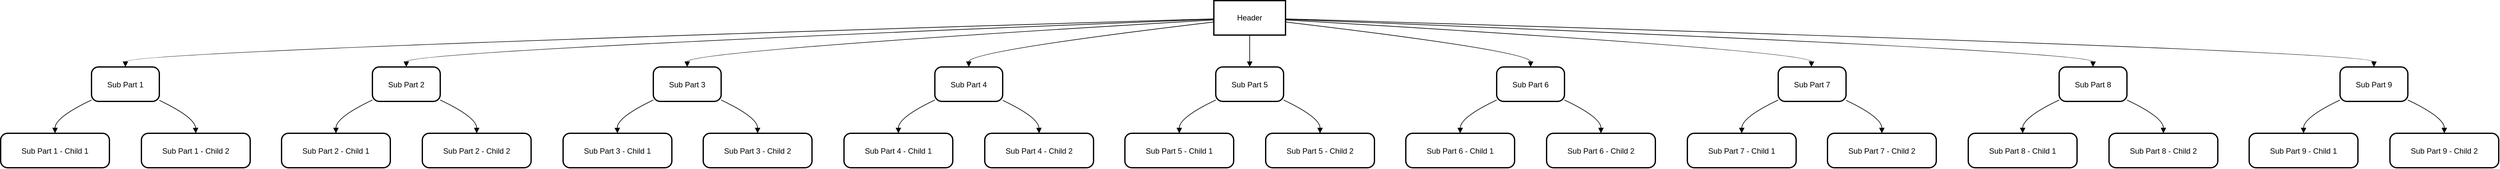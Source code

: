 <mxfile version="26.1.3">
  <diagram name="Page-1" id="efU3s8v4zV9hS0vFC0yN">
    <mxGraphModel>
      <root>
        <mxCell id="0" />
        <mxCell id="1" parent="0" />
        <mxCell id="2" value="Header" style="whiteSpace=wrap;strokeWidth=2;" vertex="1" parent="1">
          <mxGeometry x="1904" y="8" width="112" height="54" as="geometry" />
        </mxCell>
        <mxCell id="3" value="Sub Part 1" style="rounded=1;arcSize=20;strokeWidth=2" vertex="1" parent="1">
          <mxGeometry x="150" y="112" width="106" height="54" as="geometry" />
        </mxCell>
        <mxCell id="4" value="Sub Part 1 - Child 1" style="rounded=1;arcSize=20;strokeWidth=2" vertex="1" parent="1">
          <mxGeometry x="8" y="216" width="170" height="54" as="geometry" />
        </mxCell>
        <mxCell id="5" value="Sub Part 1 - Child 2" style="rounded=1;arcSize=20;strokeWidth=2" vertex="1" parent="1">
          <mxGeometry x="228" y="216" width="170" height="54" as="geometry" />
        </mxCell>
        <mxCell id="6" value="Sub Part 2" style="rounded=1;arcSize=20;strokeWidth=2" vertex="1" parent="1">
          <mxGeometry x="589" y="112" width="106" height="54" as="geometry" />
        </mxCell>
        <mxCell id="7" value="Sub Part 2 - Child 1" style="rounded=1;arcSize=20;strokeWidth=2" vertex="1" parent="1">
          <mxGeometry x="447" y="216" width="170" height="54" as="geometry" />
        </mxCell>
        <mxCell id="8" value="Sub Part 2 - Child 2" style="rounded=1;arcSize=20;strokeWidth=2" vertex="1" parent="1">
          <mxGeometry x="667" y="216" width="170" height="54" as="geometry" />
        </mxCell>
        <mxCell id="9" value="Sub Part 3" style="rounded=1;arcSize=20;strokeWidth=2" vertex="1" parent="1">
          <mxGeometry x="1028" y="112" width="106" height="54" as="geometry" />
        </mxCell>
        <mxCell id="10" value="Sub Part 3 - Child 1" style="rounded=1;arcSize=20;strokeWidth=2" vertex="1" parent="1">
          <mxGeometry x="887" y="216" width="170" height="54" as="geometry" />
        </mxCell>
        <mxCell id="11" value="Sub Part 3 - Child 2" style="rounded=1;arcSize=20;strokeWidth=2" vertex="1" parent="1">
          <mxGeometry x="1106" y="216" width="170" height="54" as="geometry" />
        </mxCell>
        <mxCell id="12" value="Sub Part 4" style="rounded=1;arcSize=20;strokeWidth=2" vertex="1" parent="1">
          <mxGeometry x="1468" y="112" width="106" height="54" as="geometry" />
        </mxCell>
        <mxCell id="13" value="Sub Part 4 - Child 1" style="rounded=1;arcSize=20;strokeWidth=2" vertex="1" parent="1">
          <mxGeometry x="1326" y="216" width="170" height="54" as="geometry" />
        </mxCell>
        <mxCell id="14" value="Sub Part 4 - Child 2" style="rounded=1;arcSize=20;strokeWidth=2" vertex="1" parent="1">
          <mxGeometry x="1546" y="216" width="170" height="54" as="geometry" />
        </mxCell>
        <mxCell id="15" value="Sub Part 5" style="rounded=1;arcSize=20;strokeWidth=2" vertex="1" parent="1">
          <mxGeometry x="1907" y="112" width="106" height="54" as="geometry" />
        </mxCell>
        <mxCell id="16" value="Sub Part 5 - Child 1" style="rounded=1;arcSize=20;strokeWidth=2" vertex="1" parent="1">
          <mxGeometry x="1765" y="216" width="170" height="54" as="geometry" />
        </mxCell>
        <mxCell id="17" value="Sub Part 5 - Child 2" style="rounded=1;arcSize=20;strokeWidth=2" vertex="1" parent="1">
          <mxGeometry x="1985" y="216" width="170" height="54" as="geometry" />
        </mxCell>
        <mxCell id="18" value="Sub Part 6" style="rounded=1;arcSize=20;strokeWidth=2" vertex="1" parent="1">
          <mxGeometry x="2346" y="112" width="106" height="54" as="geometry" />
        </mxCell>
        <mxCell id="19" value="Sub Part 6 - Child 1" style="rounded=1;arcSize=20;strokeWidth=2" vertex="1" parent="1">
          <mxGeometry x="2204" y="216" width="170" height="54" as="geometry" />
        </mxCell>
        <mxCell id="20" value="Sub Part 6 - Child 2" style="rounded=1;arcSize=20;strokeWidth=2" vertex="1" parent="1">
          <mxGeometry x="2424" y="216" width="170" height="54" as="geometry" />
        </mxCell>
        <mxCell id="21" value="Sub Part 7" style="rounded=1;arcSize=20;strokeWidth=2" vertex="1" parent="1">
          <mxGeometry x="2786" y="112" width="106" height="54" as="geometry" />
        </mxCell>
        <mxCell id="22" value="Sub Part 7 - Child 1" style="rounded=1;arcSize=20;strokeWidth=2" vertex="1" parent="1">
          <mxGeometry x="2644" y="216" width="170" height="54" as="geometry" />
        </mxCell>
        <mxCell id="23" value="Sub Part 7 - Child 2" style="rounded=1;arcSize=20;strokeWidth=2" vertex="1" parent="1">
          <mxGeometry x="2863" y="216" width="170" height="54" as="geometry" />
        </mxCell>
        <mxCell id="24" value="Sub Part 8" style="rounded=1;arcSize=20;strokeWidth=2" vertex="1" parent="1">
          <mxGeometry x="3225" y="112" width="106" height="54" as="geometry" />
        </mxCell>
        <mxCell id="25" value="Sub Part 8 - Child 1" style="rounded=1;arcSize=20;strokeWidth=2" vertex="1" parent="1">
          <mxGeometry x="3083" y="216" width="170" height="54" as="geometry" />
        </mxCell>
        <mxCell id="26" value="Sub Part 8 - Child 2" style="rounded=1;arcSize=20;strokeWidth=2" vertex="1" parent="1">
          <mxGeometry x="3303" y="216" width="170" height="54" as="geometry" />
        </mxCell>
        <mxCell id="27" value="Sub Part 9" style="rounded=1;arcSize=20;strokeWidth=2" vertex="1" parent="1">
          <mxGeometry x="3664" y="112" width="106" height="54" as="geometry" />
        </mxCell>
        <mxCell id="28" value="Sub Part 9 - Child 1" style="rounded=1;arcSize=20;strokeWidth=2" vertex="1" parent="1">
          <mxGeometry x="3522" y="216" width="170" height="54" as="geometry" />
        </mxCell>
        <mxCell id="29" value="Sub Part 9 - Child 2" style="rounded=1;arcSize=20;strokeWidth=2" vertex="1" parent="1">
          <mxGeometry x="3742" y="216" width="170" height="54" as="geometry" />
        </mxCell>
        <mxCell id="30" value="" style="curved=1;startArrow=none;endArrow=block;exitX=0;exitY=0.53;entryX=0.5;entryY=0;" edge="1" parent="1" source="2" target="3">
          <mxGeometry relative="1" as="geometry">
            <Array as="points">
              <mxPoint x="203" y="87" />
            </Array>
          </mxGeometry>
        </mxCell>
        <mxCell id="31" value="" style="curved=1;startArrow=none;endArrow=block;exitX=0;exitY=0.96;entryX=0.5;entryY=0;" edge="1" parent="1" source="3" target="4">
          <mxGeometry relative="1" as="geometry">
            <Array as="points">
              <mxPoint x="93" y="191" />
            </Array>
          </mxGeometry>
        </mxCell>
        <mxCell id="32" value="" style="curved=1;startArrow=none;endArrow=block;exitX=0.99;exitY=0.96;entryX=0.5;entryY=0;" edge="1" parent="1" source="3" target="5">
          <mxGeometry relative="1" as="geometry">
            <Array as="points">
              <mxPoint x="312" y="191" />
            </Array>
          </mxGeometry>
        </mxCell>
        <mxCell id="33" value="" style="curved=1;startArrow=none;endArrow=block;exitX=0;exitY=0.54;entryX=0.5;entryY=0;" edge="1" parent="1" source="2" target="6">
          <mxGeometry relative="1" as="geometry">
            <Array as="points">
              <mxPoint x="642" y="87" />
            </Array>
          </mxGeometry>
        </mxCell>
        <mxCell id="34" value="" style="curved=1;startArrow=none;endArrow=block;exitX=0;exitY=0.96;entryX=0.5;entryY=0;" edge="1" parent="1" source="6" target="7">
          <mxGeometry relative="1" as="geometry">
            <Array as="points">
              <mxPoint x="532" y="191" />
            </Array>
          </mxGeometry>
        </mxCell>
        <mxCell id="35" value="" style="curved=1;startArrow=none;endArrow=block;exitX=1;exitY=0.96;entryX=0.5;entryY=0;" edge="1" parent="1" source="6" target="8">
          <mxGeometry relative="1" as="geometry">
            <Array as="points">
              <mxPoint x="752" y="191" />
            </Array>
          </mxGeometry>
        </mxCell>
        <mxCell id="36" value="" style="curved=1;startArrow=none;endArrow=block;exitX=0;exitY=0.56;entryX=0.5;entryY=0;" edge="1" parent="1" source="2" target="9">
          <mxGeometry relative="1" as="geometry">
            <Array as="points">
              <mxPoint x="1081" y="87" />
            </Array>
          </mxGeometry>
        </mxCell>
        <mxCell id="37" value="" style="curved=1;startArrow=none;endArrow=block;exitX=0;exitY=0.96;entryX=0.5;entryY=0;" edge="1" parent="1" source="9" target="10">
          <mxGeometry relative="1" as="geometry">
            <Array as="points">
              <mxPoint x="971" y="191" />
            </Array>
          </mxGeometry>
        </mxCell>
        <mxCell id="38" value="" style="curved=1;startArrow=none;endArrow=block;exitX=1;exitY=0.96;entryX=0.5;entryY=0;" edge="1" parent="1" source="9" target="11">
          <mxGeometry relative="1" as="geometry">
            <Array as="points">
              <mxPoint x="1191" y="191" />
            </Array>
          </mxGeometry>
        </mxCell>
        <mxCell id="39" value="" style="curved=1;startArrow=none;endArrow=block;exitX=0;exitY=0.62;entryX=0.5;entryY=0;" edge="1" parent="1" source="2" target="12">
          <mxGeometry relative="1" as="geometry">
            <Array as="points">
              <mxPoint x="1521" y="87" />
            </Array>
          </mxGeometry>
        </mxCell>
        <mxCell id="40" value="" style="curved=1;startArrow=none;endArrow=block;exitX=0;exitY=0.96;entryX=0.5;entryY=0;" edge="1" parent="1" source="12" target="13">
          <mxGeometry relative="1" as="geometry">
            <Array as="points">
              <mxPoint x="1411" y="191" />
            </Array>
          </mxGeometry>
        </mxCell>
        <mxCell id="41" value="" style="curved=1;startArrow=none;endArrow=block;exitX=0.99;exitY=0.96;entryX=0.5;entryY=0;" edge="1" parent="1" source="12" target="14">
          <mxGeometry relative="1" as="geometry">
            <Array as="points">
              <mxPoint x="1630" y="191" />
            </Array>
          </mxGeometry>
        </mxCell>
        <mxCell id="42" value="" style="curved=1;startArrow=none;endArrow=block;exitX=0.5;exitY=1;entryX=0.5;entryY=0;" edge="1" parent="1" source="2" target="15">
          <mxGeometry relative="1" as="geometry">
            <Array as="points" />
          </mxGeometry>
        </mxCell>
        <mxCell id="43" value="" style="curved=1;startArrow=none;endArrow=block;exitX=0;exitY=0.96;entryX=0.5;entryY=0;" edge="1" parent="1" source="15" target="16">
          <mxGeometry relative="1" as="geometry">
            <Array as="points">
              <mxPoint x="1850" y="191" />
            </Array>
          </mxGeometry>
        </mxCell>
        <mxCell id="44" value="" style="curved=1;startArrow=none;endArrow=block;exitX=1;exitY=0.96;entryX=0.5;entryY=0;" edge="1" parent="1" source="15" target="17">
          <mxGeometry relative="1" as="geometry">
            <Array as="points">
              <mxPoint x="2070" y="191" />
            </Array>
          </mxGeometry>
        </mxCell>
        <mxCell id="45" value="" style="curved=1;startArrow=none;endArrow=block;exitX=1;exitY=0.62;entryX=0.5;entryY=0;" edge="1" parent="1" source="2" target="18">
          <mxGeometry relative="1" as="geometry">
            <Array as="points">
              <mxPoint x="2399" y="87" />
            </Array>
          </mxGeometry>
        </mxCell>
        <mxCell id="46" value="" style="curved=1;startArrow=none;endArrow=block;exitX=0;exitY=0.96;entryX=0.5;entryY=0;" edge="1" parent="1" source="18" target="19">
          <mxGeometry relative="1" as="geometry">
            <Array as="points">
              <mxPoint x="2289" y="191" />
            </Array>
          </mxGeometry>
        </mxCell>
        <mxCell id="47" value="" style="curved=1;startArrow=none;endArrow=block;exitX=1;exitY=0.96;entryX=0.5;entryY=0;" edge="1" parent="1" source="18" target="20">
          <mxGeometry relative="1" as="geometry">
            <Array as="points">
              <mxPoint x="2509" y="191" />
            </Array>
          </mxGeometry>
        </mxCell>
        <mxCell id="48" value="" style="curved=1;startArrow=none;endArrow=block;exitX=1;exitY=0.56;entryX=0.49;entryY=0;" edge="1" parent="1" source="2" target="21">
          <mxGeometry relative="1" as="geometry">
            <Array as="points">
              <mxPoint x="2838" y="87" />
            </Array>
          </mxGeometry>
        </mxCell>
        <mxCell id="49" value="" style="curved=1;startArrow=none;endArrow=block;exitX=0;exitY=0.96;entryX=0.5;entryY=0;" edge="1" parent="1" source="21" target="22">
          <mxGeometry relative="1" as="geometry">
            <Array as="points">
              <mxPoint x="2729" y="191" />
            </Array>
          </mxGeometry>
        </mxCell>
        <mxCell id="50" value="" style="curved=1;startArrow=none;endArrow=block;exitX=0.99;exitY=0.96;entryX=0.5;entryY=0;" edge="1" parent="1" source="21" target="23">
          <mxGeometry relative="1" as="geometry">
            <Array as="points">
              <mxPoint x="2948" y="191" />
            </Array>
          </mxGeometry>
        </mxCell>
        <mxCell id="51" value="" style="curved=1;startArrow=none;endArrow=block;exitX=1;exitY=0.54;entryX=0.5;entryY=0;" edge="1" parent="1" source="2" target="24">
          <mxGeometry relative="1" as="geometry">
            <Array as="points">
              <mxPoint x="3278" y="87" />
            </Array>
          </mxGeometry>
        </mxCell>
        <mxCell id="52" value="" style="curved=1;startArrow=none;endArrow=block;exitX=0;exitY=0.96;entryX=0.5;entryY=0;" edge="1" parent="1" source="24" target="25">
          <mxGeometry relative="1" as="geometry">
            <Array as="points">
              <mxPoint x="3168" y="191" />
            </Array>
          </mxGeometry>
        </mxCell>
        <mxCell id="53" value="" style="curved=1;startArrow=none;endArrow=block;exitX=1;exitY=0.96;entryX=0.5;entryY=0;" edge="1" parent="1" source="24" target="26">
          <mxGeometry relative="1" as="geometry">
            <Array as="points">
              <mxPoint x="3388" y="191" />
            </Array>
          </mxGeometry>
        </mxCell>
        <mxCell id="54" value="" style="curved=1;startArrow=none;endArrow=block;exitX=1;exitY=0.53;entryX=0.5;entryY=0;" edge="1" parent="1" source="2" target="27">
          <mxGeometry relative="1" as="geometry">
            <Array as="points">
              <mxPoint x="3717" y="87" />
            </Array>
          </mxGeometry>
        </mxCell>
        <mxCell id="55" value="" style="curved=1;startArrow=none;endArrow=block;exitX=0;exitY=0.96;entryX=0.5;entryY=0;" edge="1" parent="1" source="27" target="28">
          <mxGeometry relative="1" as="geometry">
            <Array as="points">
              <mxPoint x="3607" y="191" />
            </Array>
          </mxGeometry>
        </mxCell>
        <mxCell id="56" value="" style="curved=1;startArrow=none;endArrow=block;exitX=1;exitY=0.96;entryX=0.5;entryY=0;" edge="1" parent="1" source="27" target="29">
          <mxGeometry relative="1" as="geometry">
            <Array as="points">
              <mxPoint x="3827" y="191" />
            </Array>
          </mxGeometry>
        </mxCell>
      </root>
    </mxGraphModel>
  </diagram>
</mxfile>

